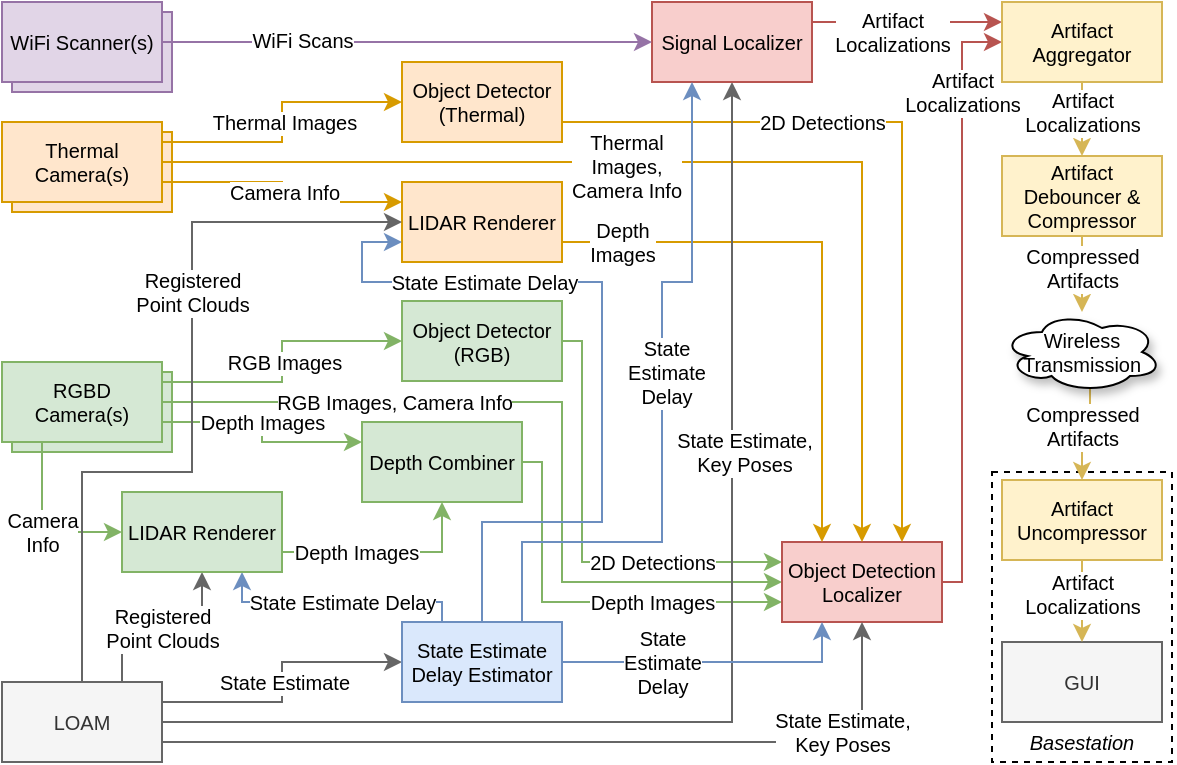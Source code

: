<mxfile version="11.3.0" type="device" pages="1"><diagram id="cnHpFSgp9i69clA_ceup" name="Page-1"><mxGraphModel dx="670" dy="399" grid="1" gridSize="5" guides="1" tooltips="1" connect="1" arrows="1" fold="1" page="1" pageScale="1" pageWidth="600" pageHeight="400" math="0" shadow="0"><root><mxCell id="0"/><mxCell id="1" parent="0"/><mxCell id="I4gqz4e3EEGQz_zPMsGr-163" value="" style="rounded=0;whiteSpace=wrap;html=1;shadow=0;glass=0;comic=0;fontFamily=Helvetica;fontSize=10;fillColor=none;dashed=1;" parent="1" vertex="1"><mxGeometry x="505" y="245" width="90" height="145" as="geometry"/></mxCell><mxCell id="I4gqz4e3EEGQz_zPMsGr-152" value="" style="rounded=0;whiteSpace=wrap;html=1;glass=0;shadow=0;comic=0;fontSize=10;fillColor=#d5e8d4;strokeColor=#82b366;fontFamily=Helvetica;" parent="1" vertex="1"><mxGeometry x="15" y="195" width="80" height="40" as="geometry"/></mxCell><mxCell id="I4gqz4e3EEGQz_zPMsGr-151" value="" style="rounded=0;whiteSpace=wrap;html=1;glass=0;shadow=0;comic=0;fontSize=10;fillColor=#ffe6cc;strokeColor=#d79b00;fontFamily=Helvetica;" parent="1" vertex="1"><mxGeometry x="15" y="75" width="80" height="40" as="geometry"/></mxCell><mxCell id="I4gqz4e3EEGQz_zPMsGr-150" value="" style="rounded=0;whiteSpace=wrap;html=1;glass=0;shadow=0;comic=0;fontSize=10;fillColor=#e1d5e7;strokeColor=#9673a6;fontFamily=Helvetica;" parent="1" vertex="1"><mxGeometry x="15" y="15" width="80" height="40" as="geometry"/></mxCell><mxCell id="I4gqz4e3EEGQz_zPMsGr-103" style="edgeStyle=orthogonalEdgeStyle;rounded=0;orthogonalLoop=1;jettySize=auto;html=1;exitX=0.25;exitY=1;exitDx=0;exitDy=0;fontSize=10;entryX=0;entryY=0.5;entryDx=0;entryDy=0;fillColor=#d5e8d4;strokeColor=#82b366;fontFamily=Helvetica;" parent="1" source="I4gqz4e3EEGQz_zPMsGr-1" target="I4gqz4e3EEGQz_zPMsGr-99" edge="1"><mxGeometry relative="1" as="geometry"/></mxCell><mxCell id="I4gqz4e3EEGQz_zPMsGr-105" value="Camera&lt;br style=&quot;font-size: 10px;&quot;&gt;Info" style="text;html=1;resizable=0;points=[];align=center;verticalAlign=middle;labelBackgroundColor=#ffffff;fontSize=10;fontFamily=Helvetica;labelBorderColor=none;" parent="I4gqz4e3EEGQz_zPMsGr-103" vertex="1" connectable="0"><mxGeometry x="-0.293" y="1" relative="1" as="geometry"><mxPoint x="-1" y="15" as="offset"/></mxGeometry></mxCell><mxCell id="I4gqz4e3EEGQz_zPMsGr-106" style="edgeStyle=orthogonalEdgeStyle;rounded=0;orthogonalLoop=1;jettySize=auto;html=1;exitX=1;exitY=0.25;exitDx=0;exitDy=0;fontSize=10;fillColor=#d5e8d4;strokeColor=#82b366;fontFamily=Helvetica;" parent="1" source="I4gqz4e3EEGQz_zPMsGr-1" target="I4gqz4e3EEGQz_zPMsGr-2" edge="1"><mxGeometry relative="1" as="geometry"/></mxCell><mxCell id="I4gqz4e3EEGQz_zPMsGr-107" value="RGB Images" style="text;html=1;resizable=0;points=[];align=center;verticalAlign=middle;labelBackgroundColor=#ffffff;fontSize=10;fontFamily=Helvetica;labelBorderColor=none;" parent="I4gqz4e3EEGQz_zPMsGr-106" vertex="1" connectable="0"><mxGeometry x="0.712" y="1" relative="1" as="geometry"><mxPoint x="-39.5" y="11.5" as="offset"/></mxGeometry></mxCell><mxCell id="I4gqz4e3EEGQz_zPMsGr-108" style="edgeStyle=orthogonalEdgeStyle;rounded=0;orthogonalLoop=1;jettySize=auto;html=1;exitX=1;exitY=0.75;exitDx=0;exitDy=0;entryX=0;entryY=0.25;entryDx=0;entryDy=0;fontSize=10;fillColor=#d5e8d4;strokeColor=#82b366;fontFamily=Helvetica;" parent="1" source="I4gqz4e3EEGQz_zPMsGr-1" target="I4gqz4e3EEGQz_zPMsGr-3" edge="1"><mxGeometry relative="1" as="geometry"/></mxCell><mxCell id="I4gqz4e3EEGQz_zPMsGr-109" value="Depth Images" style="text;html=1;resizable=0;points=[];align=center;verticalAlign=middle;labelBackgroundColor=#ffffff;fontSize=10;fontFamily=Helvetica;labelBorderColor=none;" parent="I4gqz4e3EEGQz_zPMsGr-108" vertex="1" connectable="0"><mxGeometry x="0.283" y="1" relative="1" as="geometry"><mxPoint x="-10.5" y="-9" as="offset"/></mxGeometry></mxCell><mxCell id="I4gqz4e3EEGQz_zPMsGr-110" style="edgeStyle=orthogonalEdgeStyle;rounded=0;orthogonalLoop=1;jettySize=auto;html=1;exitX=1;exitY=0.5;exitDx=0;exitDy=0;entryX=0;entryY=0.5;entryDx=0;entryDy=0;fontSize=10;fillColor=#d5e8d4;strokeColor=#82b366;fontFamily=Helvetica;" parent="1" source="I4gqz4e3EEGQz_zPMsGr-1" target="I4gqz4e3EEGQz_zPMsGr-4" edge="1"><mxGeometry relative="1" as="geometry"><Array as="points"><mxPoint x="290" y="210"/><mxPoint x="290" y="300"/></Array></mxGeometry></mxCell><mxCell id="I4gqz4e3EEGQz_zPMsGr-115" value="RGB Images, Camera Info" style="text;html=1;resizable=0;points=[];align=center;verticalAlign=middle;labelBackgroundColor=#ffffff;fontSize=10;fontFamily=Helvetica;labelBorderColor=none;" parent="I4gqz4e3EEGQz_zPMsGr-110" vertex="1" connectable="0"><mxGeometry x="-0.402" y="-1" relative="1" as="geometry"><mxPoint x="-3.5" y="-1" as="offset"/></mxGeometry></mxCell><mxCell id="I4gqz4e3EEGQz_zPMsGr-1" value="RGBD Camera(s)" style="rounded=0;whiteSpace=wrap;html=1;glass=0;shadow=0;comic=0;fontSize=10;fillColor=#d5e8d4;strokeColor=#82b366;fontFamily=Helvetica;" parent="1" vertex="1"><mxGeometry x="10" y="190" width="80" height="40" as="geometry"/></mxCell><mxCell id="I4gqz4e3EEGQz_zPMsGr-112" style="edgeStyle=orthogonalEdgeStyle;rounded=0;orthogonalLoop=1;jettySize=auto;html=1;exitX=1;exitY=0.5;exitDx=0;exitDy=0;entryX=0;entryY=0.25;entryDx=0;entryDy=0;fontSize=10;fillColor=#d5e8d4;strokeColor=#82b366;fontFamily=Helvetica;" parent="1" source="I4gqz4e3EEGQz_zPMsGr-2" target="I4gqz4e3EEGQz_zPMsGr-4" edge="1"><mxGeometry relative="1" as="geometry"><Array as="points"><mxPoint x="300" y="180"/><mxPoint x="300" y="290"/></Array></mxGeometry></mxCell><mxCell id="I4gqz4e3EEGQz_zPMsGr-113" value="2D Detections" style="text;html=1;resizable=0;points=[];align=center;verticalAlign=middle;labelBackgroundColor=#ffffff;fontSize=10;fontFamily=Helvetica;labelBorderColor=none;" parent="I4gqz4e3EEGQz_zPMsGr-112" vertex="1" connectable="0"><mxGeometry x="0.278" y="1" relative="1" as="geometry"><mxPoint x="14.5" y="1" as="offset"/></mxGeometry></mxCell><mxCell id="I4gqz4e3EEGQz_zPMsGr-2" value="Object Detector (RGB)" style="rounded=0;whiteSpace=wrap;html=1;glass=0;shadow=0;comic=0;fontSize=10;fillColor=#d5e8d4;strokeColor=#82b366;fontFamily=Helvetica;" parent="1" vertex="1"><mxGeometry x="210" y="159.5" width="80" height="40" as="geometry"/></mxCell><mxCell id="I4gqz4e3EEGQz_zPMsGr-111" style="edgeStyle=orthogonalEdgeStyle;rounded=0;orthogonalLoop=1;jettySize=auto;html=1;exitX=1;exitY=0.5;exitDx=0;exitDy=0;entryX=0;entryY=0.75;entryDx=0;entryDy=0;fontSize=10;fillColor=#d5e8d4;strokeColor=#82b366;fontFamily=Helvetica;" parent="1" source="I4gqz4e3EEGQz_zPMsGr-3" target="I4gqz4e3EEGQz_zPMsGr-4" edge="1"><mxGeometry relative="1" as="geometry"><Array as="points"><mxPoint x="280" y="240"/><mxPoint x="280" y="310"/></Array></mxGeometry></mxCell><mxCell id="I4gqz4e3EEGQz_zPMsGr-116" value="Depth Images" style="text;html=1;resizable=0;points=[];align=center;verticalAlign=middle;labelBackgroundColor=#ffffff;fontSize=10;fontFamily=Helvetica;labelBorderColor=none;" parent="I4gqz4e3EEGQz_zPMsGr-111" vertex="1" connectable="0"><mxGeometry x="0.479" y="1" relative="1" as="geometry"><mxPoint x="-13" y="1" as="offset"/></mxGeometry></mxCell><mxCell id="I4gqz4e3EEGQz_zPMsGr-3" value="Depth Combiner" style="rounded=0;whiteSpace=wrap;html=1;glass=0;shadow=0;comic=0;fontSize=10;fillColor=#d5e8d4;strokeColor=#82b366;fontFamily=Helvetica;" parent="1" vertex="1"><mxGeometry x="190" y="220" width="80" height="40" as="geometry"/></mxCell><mxCell id="I4gqz4e3EEGQz_zPMsGr-136" style="edgeStyle=orthogonalEdgeStyle;rounded=0;orthogonalLoop=1;jettySize=auto;html=1;exitX=1;exitY=0.5;exitDx=0;exitDy=0;entryX=0;entryY=0.5;entryDx=0;entryDy=0;fontSize=10;fillColor=#f8cecc;strokeColor=#b85450;fontFamily=Helvetica;" parent="1" source="I4gqz4e3EEGQz_zPMsGr-4" target="I4gqz4e3EEGQz_zPMsGr-12" edge="1"><mxGeometry relative="1" as="geometry"><Array as="points"><mxPoint x="490" y="300"/><mxPoint x="490" y="30"/></Array></mxGeometry></mxCell><mxCell id="I4gqz4e3EEGQz_zPMsGr-137" value="Artifact&lt;br style=&quot;font-size: 10px;&quot;&gt;Localizations" style="text;html=1;resizable=0;points=[];align=center;verticalAlign=middle;labelBackgroundColor=#ffffff;fontSize=10;fontFamily=Helvetica;labelBorderColor=none;" parent="I4gqz4e3EEGQz_zPMsGr-136" vertex="1" connectable="0"><mxGeometry x="0.397" relative="1" as="geometry"><mxPoint y="-45.5" as="offset"/></mxGeometry></mxCell><mxCell id="I4gqz4e3EEGQz_zPMsGr-4" value="Object Detection Localizer" style="rounded=0;whiteSpace=wrap;html=1;glass=0;shadow=0;comic=0;fontSize=10;fillColor=#f8cecc;strokeColor=#b85450;fontFamily=Helvetica;" parent="1" vertex="1"><mxGeometry x="400" y="280" width="80" height="40" as="geometry"/></mxCell><mxCell id="I4gqz4e3EEGQz_zPMsGr-92" style="edgeStyle=orthogonalEdgeStyle;rounded=0;orthogonalLoop=1;jettySize=auto;html=1;exitX=1;exitY=0.25;exitDx=0;exitDy=0;fontSize=10;fillColor=#ffe6cc;strokeColor=#d79b00;fontFamily=Helvetica;" parent="1" source="I4gqz4e3EEGQz_zPMsGr-5" target="I4gqz4e3EEGQz_zPMsGr-6" edge="1"><mxGeometry relative="1" as="geometry"><Array as="points"/></mxGeometry></mxCell><mxCell id="I4gqz4e3EEGQz_zPMsGr-93" value="Thermal Images" style="text;html=1;resizable=0;points=[];align=center;verticalAlign=middle;labelBackgroundColor=#ffffff;fontSize=10;fontFamily=Helvetica;labelBorderColor=none;" parent="I4gqz4e3EEGQz_zPMsGr-92" vertex="1" connectable="0"><mxGeometry x="0.348" y="-1" relative="1" as="geometry"><mxPoint x="-14" y="9" as="offset"/></mxGeometry></mxCell><mxCell id="I4gqz4e3EEGQz_zPMsGr-94" style="edgeStyle=orthogonalEdgeStyle;rounded=0;orthogonalLoop=1;jettySize=auto;html=1;exitX=1;exitY=0.75;exitDx=0;exitDy=0;fontSize=10;entryX=0;entryY=0.25;entryDx=0;entryDy=0;fillColor=#ffe6cc;strokeColor=#d79b00;fontFamily=Helvetica;" parent="1" source="I4gqz4e3EEGQz_zPMsGr-5" target="I4gqz4e3EEGQz_zPMsGr-7" edge="1"><mxGeometry relative="1" as="geometry"><Array as="points"><mxPoint x="150" y="100"/><mxPoint x="150" y="110"/></Array></mxGeometry></mxCell><mxCell id="I4gqz4e3EEGQz_zPMsGr-95" value="Camera Info" style="text;html=1;resizable=0;points=[];align=center;verticalAlign=middle;labelBackgroundColor=#ffffff;fontSize=10;fontFamily=Helvetica;labelBorderColor=none;" parent="I4gqz4e3EEGQz_zPMsGr-94" vertex="1" connectable="0"><mxGeometry x="0.076" relative="1" as="geometry"><mxPoint x="0.5" y="-5.5" as="offset"/></mxGeometry></mxCell><mxCell id="I4gqz4e3EEGQz_zPMsGr-96" style="edgeStyle=orthogonalEdgeStyle;rounded=0;orthogonalLoop=1;jettySize=auto;html=1;exitX=1;exitY=0.5;exitDx=0;exitDy=0;entryX=0.5;entryY=0;entryDx=0;entryDy=0;fontSize=10;fillColor=#ffe6cc;strokeColor=#d79b00;fontFamily=Helvetica;" parent="1" source="I4gqz4e3EEGQz_zPMsGr-5" target="I4gqz4e3EEGQz_zPMsGr-4" edge="1"><mxGeometry relative="1" as="geometry"/></mxCell><mxCell id="I4gqz4e3EEGQz_zPMsGr-100" value="Thermal&lt;br style=&quot;font-size: 10px;&quot;&gt;Images,&lt;br style=&quot;font-size: 10px;&quot;&gt;Camera Info" style="text;html=1;resizable=0;points=[];align=center;verticalAlign=middle;labelBackgroundColor=#ffffff;fontSize=10;fontFamily=Helvetica;labelBorderColor=none;" parent="I4gqz4e3EEGQz_zPMsGr-96" vertex="1" connectable="0"><mxGeometry x="-0.11" y="1" relative="1" as="geometry"><mxPoint x="-8.5" y="3" as="offset"/></mxGeometry></mxCell><mxCell id="I4gqz4e3EEGQz_zPMsGr-5" value="Thermal Camera(s)" style="rounded=0;whiteSpace=wrap;html=1;glass=0;shadow=0;comic=0;fontSize=10;fillColor=#ffe6cc;strokeColor=#d79b00;fontFamily=Helvetica;" parent="1" vertex="1"><mxGeometry x="10" y="70" width="80" height="40" as="geometry"/></mxCell><mxCell id="I4gqz4e3EEGQz_zPMsGr-97" style="edgeStyle=orthogonalEdgeStyle;rounded=0;orthogonalLoop=1;jettySize=auto;html=1;exitX=1;exitY=0.75;exitDx=0;exitDy=0;entryX=0.75;entryY=0;entryDx=0;entryDy=0;fontSize=10;fillColor=#ffe6cc;strokeColor=#d79b00;fontFamily=Helvetica;" parent="1" source="I4gqz4e3EEGQz_zPMsGr-6" target="I4gqz4e3EEGQz_zPMsGr-4" edge="1"><mxGeometry relative="1" as="geometry"/></mxCell><mxCell id="I4gqz4e3EEGQz_zPMsGr-131" value="2D Detections" style="text;html=1;resizable=0;points=[];align=center;verticalAlign=middle;labelBackgroundColor=#ffffff;fontSize=10;fontFamily=Helvetica;labelBorderColor=none;" parent="I4gqz4e3EEGQz_zPMsGr-97" vertex="1" connectable="0"><mxGeometry x="-0.238" y="1" relative="1" as="geometry"><mxPoint x="-15" y="1" as="offset"/></mxGeometry></mxCell><mxCell id="I4gqz4e3EEGQz_zPMsGr-6" value="Object Detector (Thermal)" style="rounded=0;whiteSpace=wrap;html=1;glass=0;shadow=0;comic=0;fontSize=10;fillColor=#ffe6cc;strokeColor=#d79b00;fontFamily=Helvetica;" parent="1" vertex="1"><mxGeometry x="210" y="40" width="80" height="40" as="geometry"/></mxCell><mxCell id="I4gqz4e3EEGQz_zPMsGr-98" style="edgeStyle=orthogonalEdgeStyle;rounded=0;orthogonalLoop=1;jettySize=auto;html=1;exitX=1;exitY=0.75;exitDx=0;exitDy=0;entryX=0.25;entryY=0;entryDx=0;entryDy=0;fontSize=10;fillColor=#ffe6cc;strokeColor=#d79b00;fontFamily=Helvetica;" parent="1" source="I4gqz4e3EEGQz_zPMsGr-7" target="I4gqz4e3EEGQz_zPMsGr-4" edge="1"><mxGeometry relative="1" as="geometry"/></mxCell><mxCell id="I4gqz4e3EEGQz_zPMsGr-162" value="Depth&lt;br&gt;Images" style="text;html=1;resizable=0;points=[];align=center;verticalAlign=middle;labelBackgroundColor=#ffffff;fontSize=10;fontFamily=Helvetica;labelBorderColor=none;" parent="I4gqz4e3EEGQz_zPMsGr-98" vertex="1" connectable="0"><mxGeometry x="-0.776" y="1" relative="1" as="geometry"><mxPoint x="-1.5" y="1" as="offset"/></mxGeometry></mxCell><mxCell id="I4gqz4e3EEGQz_zPMsGr-7" value="LIDAR Renderer" style="rounded=0;whiteSpace=wrap;html=1;glass=0;shadow=0;comic=0;fontSize=10;fillColor=#ffe6cc;strokeColor=#d79b00;fontFamily=Helvetica;" parent="1" vertex="1"><mxGeometry x="210" y="100" width="80" height="40" as="geometry"/></mxCell><mxCell id="I4gqz4e3EEGQz_zPMsGr-86" style="edgeStyle=orthogonalEdgeStyle;rounded=0;orthogonalLoop=1;jettySize=auto;html=1;exitX=1;exitY=0.75;exitDx=0;exitDy=0;fontSize=10;fillColor=#f5f5f5;strokeColor=#666666;fontFamily=Helvetica;" parent="1" source="I4gqz4e3EEGQz_zPMsGr-8" target="I4gqz4e3EEGQz_zPMsGr-4" edge="1"><mxGeometry relative="1" as="geometry"/></mxCell><mxCell id="I4gqz4e3EEGQz_zPMsGr-87" value="State Estimate,&lt;br style=&quot;font-size: 10px;&quot;&gt;Key Poses" style="text;html=1;resizable=0;points=[];align=center;verticalAlign=middle;labelBackgroundColor=#ffffff;fontSize=10;fontFamily=Helvetica;labelBorderColor=none;" parent="I4gqz4e3EEGQz_zPMsGr-86" vertex="1" connectable="0"><mxGeometry x="0.142" y="1" relative="1" as="geometry"><mxPoint x="106" y="-4.5" as="offset"/></mxGeometry></mxCell><mxCell id="I4gqz4e3EEGQz_zPMsGr-88" style="edgeStyle=orthogonalEdgeStyle;rounded=0;orthogonalLoop=1;jettySize=auto;html=1;exitX=1;exitY=0.5;exitDx=0;exitDy=0;fontSize=10;fillColor=#f5f5f5;strokeColor=#666666;entryX=0.5;entryY=1;entryDx=0;entryDy=0;fontFamily=Helvetica;" parent="1" source="I4gqz4e3EEGQz_zPMsGr-8" target="I4gqz4e3EEGQz_zPMsGr-9" edge="1"><mxGeometry relative="1" as="geometry"><Array as="points"><mxPoint x="375" y="370"/></Array></mxGeometry></mxCell><mxCell id="I4gqz4e3EEGQz_zPMsGr-89" value="State Estimate,&lt;br style=&quot;font-size: 10px;&quot;&gt;Key Poses" style="text;html=1;resizable=0;points=[];align=center;verticalAlign=middle;labelBackgroundColor=#ffffff;fontSize=10;fontFamily=Helvetica;labelBorderColor=none;" parent="I4gqz4e3EEGQz_zPMsGr-88" vertex="1" connectable="0"><mxGeometry x="-0.303" y="1" relative="1" as="geometry"><mxPoint x="79.5" y="-134" as="offset"/></mxGeometry></mxCell><mxCell id="I4gqz4e3EEGQz_zPMsGr-101" style="edgeStyle=orthogonalEdgeStyle;rounded=0;orthogonalLoop=1;jettySize=auto;html=1;exitX=0.75;exitY=0;exitDx=0;exitDy=0;fontSize=10;fillColor=#f5f5f5;strokeColor=#666666;fontFamily=Helvetica;" parent="1" source="I4gqz4e3EEGQz_zPMsGr-8" target="I4gqz4e3EEGQz_zPMsGr-99" edge="1"><mxGeometry relative="1" as="geometry"/></mxCell><mxCell id="I4gqz4e3EEGQz_zPMsGr-102" value="Registered&lt;br style=&quot;font-size: 10px;&quot;&gt;Point Clouds" style="text;html=1;resizable=0;points=[];align=center;verticalAlign=middle;labelBackgroundColor=#ffffff;fontSize=10;fontFamily=Helvetica;labelBorderColor=none;" parent="I4gqz4e3EEGQz_zPMsGr-101" vertex="1" connectable="0"><mxGeometry x="0.327" y="-1" relative="1" as="geometry"><mxPoint x="-15.5" y="-1" as="offset"/></mxGeometry></mxCell><mxCell id="I4gqz4e3EEGQz_zPMsGr-117" style="edgeStyle=orthogonalEdgeStyle;rounded=0;orthogonalLoop=1;jettySize=auto;html=1;exitX=0.5;exitY=0;exitDx=0;exitDy=0;fontSize=10;fillColor=#f5f5f5;strokeColor=#666666;fontFamily=Helvetica;" parent="1" source="I4gqz4e3EEGQz_zPMsGr-8" edge="1"><mxGeometry relative="1" as="geometry"><mxPoint x="210" y="120" as="targetPoint"/><Array as="points"><mxPoint x="50" y="245"/><mxPoint x="105" y="245"/><mxPoint x="105" y="120"/></Array></mxGeometry></mxCell><mxCell id="I4gqz4e3EEGQz_zPMsGr-118" value="Registered&lt;br style=&quot;font-size: 10px;&quot;&gt;Point Clouds" style="text;html=1;resizable=0;points=[];align=center;verticalAlign=middle;labelBackgroundColor=#ffffff;fontSize=10;fontFamily=Helvetica;labelBorderColor=none;" parent="I4gqz4e3EEGQz_zPMsGr-117" vertex="1" connectable="0"><mxGeometry x="-0.648" y="3" relative="1" as="geometry"><mxPoint x="58" y="-126.5" as="offset"/></mxGeometry></mxCell><mxCell id="I4gqz4e3EEGQz_zPMsGr-122" style="edgeStyle=orthogonalEdgeStyle;rounded=0;orthogonalLoop=1;jettySize=auto;html=1;exitX=1;exitY=0.25;exitDx=0;exitDy=0;entryX=0;entryY=0.5;entryDx=0;entryDy=0;fontSize=10;fillColor=#f5f5f5;strokeColor=#666666;fontFamily=Helvetica;" parent="1" source="I4gqz4e3EEGQz_zPMsGr-8" target="I4gqz4e3EEGQz_zPMsGr-10" edge="1"><mxGeometry relative="1" as="geometry"/></mxCell><mxCell id="I4gqz4e3EEGQz_zPMsGr-123" value="State Estimate" style="text;html=1;resizable=0;points=[];align=center;verticalAlign=middle;labelBackgroundColor=#ffffff;fontSize=10;fontFamily=Helvetica;labelBorderColor=none;" parent="I4gqz4e3EEGQz_zPMsGr-122" vertex="1" connectable="0"><mxGeometry x="0.734" y="-1" relative="1" as="geometry"><mxPoint x="-41" y="9" as="offset"/></mxGeometry></mxCell><mxCell id="I4gqz4e3EEGQz_zPMsGr-8" value="LOAM" style="rounded=0;whiteSpace=wrap;html=1;glass=0;shadow=0;comic=0;fontSize=10;fillColor=#f5f5f5;strokeColor=#666666;fontFamily=Helvetica;fontColor=#333333;" parent="1" vertex="1"><mxGeometry x="10" y="350" width="80" height="40" as="geometry"/></mxCell><mxCell id="I4gqz4e3EEGQz_zPMsGr-134" style="edgeStyle=orthogonalEdgeStyle;rounded=0;orthogonalLoop=1;jettySize=auto;html=1;exitX=1;exitY=0.25;exitDx=0;exitDy=0;entryX=0;entryY=0.25;entryDx=0;entryDy=0;fontSize=10;fillColor=#f8cecc;strokeColor=#b85450;fontFamily=Helvetica;" parent="1" source="I4gqz4e3EEGQz_zPMsGr-9" target="I4gqz4e3EEGQz_zPMsGr-12" edge="1"><mxGeometry relative="1" as="geometry"/></mxCell><mxCell id="I4gqz4e3EEGQz_zPMsGr-135" value="Artifact&lt;br style=&quot;font-size: 10px;&quot;&gt;Localizations" style="text;html=1;resizable=0;points=[];align=center;verticalAlign=middle;labelBackgroundColor=#ffffff;fontSize=10;fontFamily=Helvetica;labelBorderColor=none;" parent="I4gqz4e3EEGQz_zPMsGr-134" vertex="1" connectable="0"><mxGeometry x="0.302" relative="1" as="geometry"><mxPoint x="-22" y="5" as="offset"/></mxGeometry></mxCell><mxCell id="I4gqz4e3EEGQz_zPMsGr-9" value="Signal Localizer" style="rounded=0;whiteSpace=wrap;html=1;glass=0;shadow=0;comic=0;fontSize=10;fillColor=#f8cecc;strokeColor=#b85450;fontFamily=Helvetica;" parent="1" vertex="1"><mxGeometry x="335" y="10" width="80" height="40" as="geometry"/></mxCell><mxCell id="I4gqz4e3EEGQz_zPMsGr-125" style="edgeStyle=orthogonalEdgeStyle;rounded=0;orthogonalLoop=1;jettySize=auto;html=1;exitX=0.25;exitY=0;exitDx=0;exitDy=0;entryX=0.75;entryY=1;entryDx=0;entryDy=0;fontSize=10;fillColor=#dae8fc;strokeColor=#6c8ebf;fontFamily=Helvetica;" parent="1" source="I4gqz4e3EEGQz_zPMsGr-10" target="I4gqz4e3EEGQz_zPMsGr-99" edge="1"><mxGeometry relative="1" as="geometry"><Array as="points"><mxPoint x="230" y="310"/><mxPoint x="130" y="310"/></Array></mxGeometry></mxCell><mxCell id="I4gqz4e3EEGQz_zPMsGr-126" value="State Estimate Delay" style="text;html=1;resizable=0;points=[];align=center;verticalAlign=middle;labelBackgroundColor=#ffffff;fontSize=10;fontFamily=Helvetica;labelBorderColor=none;" parent="I4gqz4e3EEGQz_zPMsGr-125" vertex="1" connectable="0"><mxGeometry x="0.122" y="1" relative="1" as="geometry"><mxPoint x="10" y="-1" as="offset"/></mxGeometry></mxCell><mxCell id="I4gqz4e3EEGQz_zPMsGr-127" style="edgeStyle=orthogonalEdgeStyle;rounded=0;orthogonalLoop=1;jettySize=auto;html=1;exitX=0.5;exitY=0;exitDx=0;exitDy=0;fontSize=10;entryX=0;entryY=0.75;entryDx=0;entryDy=0;fillColor=#dae8fc;strokeColor=#6c8ebf;fontFamily=Helvetica;" parent="1" source="I4gqz4e3EEGQz_zPMsGr-10" target="I4gqz4e3EEGQz_zPMsGr-7" edge="1"><mxGeometry relative="1" as="geometry"><Array as="points"><mxPoint x="250" y="270"/><mxPoint x="310" y="270"/><mxPoint x="310" y="150"/><mxPoint x="190" y="150"/><mxPoint x="190" y="130"/></Array></mxGeometry></mxCell><mxCell id="I4gqz4e3EEGQz_zPMsGr-128" value="State Estimate Delay" style="text;html=1;resizable=0;points=[];align=center;verticalAlign=middle;labelBackgroundColor=#ffffff;fontSize=10;fontFamily=Helvetica;labelBorderColor=none;" parent="I4gqz4e3EEGQz_zPMsGr-127" vertex="1" connectable="0"><mxGeometry x="0.247" y="-1" relative="1" as="geometry"><mxPoint x="-46.5" y="1" as="offset"/></mxGeometry></mxCell><mxCell id="I4gqz4e3EEGQz_zPMsGr-129" style="edgeStyle=orthogonalEdgeStyle;rounded=0;orthogonalLoop=1;jettySize=auto;html=1;exitX=1;exitY=0.5;exitDx=0;exitDy=0;entryX=0.25;entryY=1;entryDx=0;entryDy=0;fontSize=10;fillColor=#dae8fc;strokeColor=#6c8ebf;fontFamily=Helvetica;" parent="1" source="I4gqz4e3EEGQz_zPMsGr-10" target="I4gqz4e3EEGQz_zPMsGr-4" edge="1"><mxGeometry relative="1" as="geometry"/></mxCell><mxCell id="I4gqz4e3EEGQz_zPMsGr-130" value="State &lt;br style=&quot;font-size: 10px;&quot;&gt;Estimate&lt;br style=&quot;font-size: 10px;&quot;&gt;Delay" style="text;html=1;resizable=0;points=[];align=center;verticalAlign=middle;labelBackgroundColor=#ffffff;fontSize=10;fontFamily=Helvetica;labelBorderColor=none;" parent="I4gqz4e3EEGQz_zPMsGr-129" vertex="1" connectable="0"><mxGeometry x="-0.492" y="1" relative="1" as="geometry"><mxPoint x="12" y="1" as="offset"/></mxGeometry></mxCell><mxCell id="I4gqz4e3EEGQz_zPMsGr-132" style="edgeStyle=orthogonalEdgeStyle;rounded=0;orthogonalLoop=1;jettySize=auto;html=1;exitX=0.75;exitY=0;exitDx=0;exitDy=0;entryX=0.25;entryY=1;entryDx=0;entryDy=0;fontSize=10;fillColor=#dae8fc;strokeColor=#6c8ebf;fontFamily=Helvetica;" parent="1" source="I4gqz4e3EEGQz_zPMsGr-10" target="I4gqz4e3EEGQz_zPMsGr-9" edge="1"><mxGeometry relative="1" as="geometry"><Array as="points"><mxPoint x="270" y="280"/><mxPoint x="340" y="280"/><mxPoint x="340" y="150"/><mxPoint x="355" y="150"/></Array></mxGeometry></mxCell><mxCell id="I4gqz4e3EEGQz_zPMsGr-133" value="State&lt;br style=&quot;font-size: 10px;&quot;&gt;Estimate&lt;br style=&quot;font-size: 10px;&quot;&gt;Delay" style="text;html=1;resizable=0;points=[];align=center;verticalAlign=middle;labelBackgroundColor=#ffffff;fontSize=10;fontFamily=Helvetica;labelBorderColor=none;" parent="I4gqz4e3EEGQz_zPMsGr-132" vertex="1" connectable="0"><mxGeometry x="0.108" y="1" relative="1" as="geometry"><mxPoint x="3" y="1.5" as="offset"/></mxGeometry></mxCell><mxCell id="I4gqz4e3EEGQz_zPMsGr-10" value="State Estimate Delay Estimator" style="rounded=0;whiteSpace=wrap;html=1;glass=0;shadow=0;comic=0;fontSize=10;fillColor=#dae8fc;strokeColor=#6c8ebf;fontFamily=Helvetica;" parent="1" vertex="1"><mxGeometry x="210" y="320" width="80" height="40" as="geometry"/></mxCell><mxCell id="I4gqz4e3EEGQz_zPMsGr-90" style="edgeStyle=orthogonalEdgeStyle;rounded=0;orthogonalLoop=1;jettySize=auto;html=1;exitX=1;exitY=0.5;exitDx=0;exitDy=0;fontSize=10;fillColor=#e1d5e7;strokeColor=#9673a6;fontFamily=Helvetica;" parent="1" source="I4gqz4e3EEGQz_zPMsGr-11" target="I4gqz4e3EEGQz_zPMsGr-9" edge="1"><mxGeometry relative="1" as="geometry"/></mxCell><mxCell id="I4gqz4e3EEGQz_zPMsGr-91" value="WiFi Scans" style="text;html=1;resizable=0;points=[];align=center;verticalAlign=middle;labelBackgroundColor=#ffffff;fontSize=10;fontFamily=Helvetica;labelBorderColor=none;" parent="I4gqz4e3EEGQz_zPMsGr-90" vertex="1" connectable="0"><mxGeometry x="0.309" y="1" relative="1" as="geometry"><mxPoint x="-90.5" as="offset"/></mxGeometry></mxCell><mxCell id="I4gqz4e3EEGQz_zPMsGr-11" value="WiFi Scanner(s)" style="rounded=0;whiteSpace=wrap;html=1;glass=0;shadow=0;comic=0;fontSize=10;fillColor=#e1d5e7;strokeColor=#9673a6;fontFamily=Helvetica;" parent="1" vertex="1"><mxGeometry x="10" y="10" width="80" height="40" as="geometry"/></mxCell><mxCell id="I4gqz4e3EEGQz_zPMsGr-40" style="edgeStyle=orthogonalEdgeStyle;rounded=0;orthogonalLoop=1;jettySize=auto;html=1;exitX=0.5;exitY=1;exitDx=0;exitDy=0;entryX=0.5;entryY=0;entryDx=0;entryDy=0;fontSize=10;fillColor=#fff2cc;strokeColor=#d6b656;fontFamily=Helvetica;" parent="1" source="I4gqz4e3EEGQz_zPMsGr-12" target="I4gqz4e3EEGQz_zPMsGr-13" edge="1"><mxGeometry relative="1" as="geometry"/></mxCell><mxCell id="I4gqz4e3EEGQz_zPMsGr-51" value="Artifact&lt;br style=&quot;font-size: 10px;&quot;&gt;Localizations" style="text;html=1;resizable=0;points=[];align=center;verticalAlign=middle;labelBackgroundColor=#ffffff;fontSize=10;fontFamily=Helvetica;labelBorderColor=none;" parent="I4gqz4e3EEGQz_zPMsGr-40" vertex="1" connectable="0"><mxGeometry x="-0.661" y="2" relative="1" as="geometry"><mxPoint x="-2" y="8" as="offset"/></mxGeometry></mxCell><mxCell id="I4gqz4e3EEGQz_zPMsGr-12" value="Artifact Aggregator" style="rounded=0;whiteSpace=wrap;html=1;glass=0;shadow=0;comic=0;fontSize=10;fillColor=#fff2cc;strokeColor=#d6b656;fontFamily=Helvetica;" parent="1" vertex="1"><mxGeometry x="510" y="10" width="80" height="40" as="geometry"/></mxCell><mxCell id="I4gqz4e3EEGQz_zPMsGr-39" style="edgeStyle=orthogonalEdgeStyle;rounded=0;orthogonalLoop=1;jettySize=auto;html=1;exitX=0.5;exitY=1;exitDx=0;exitDy=0;fontSize=10;fillColor=#fff2cc;strokeColor=#d6b656;fontFamily=Helvetica;" parent="1" source="I4gqz4e3EEGQz_zPMsGr-13" target="I4gqz4e3EEGQz_zPMsGr-156" edge="1"><mxGeometry relative="1" as="geometry"/></mxCell><mxCell id="I4gqz4e3EEGQz_zPMsGr-52" value="Compressed&lt;br&gt;Artifacts" style="text;html=1;resizable=0;points=[];align=center;verticalAlign=middle;labelBackgroundColor=#ffffff;fontSize=10;fontFamily=Helvetica;labelBorderColor=none;" parent="I4gqz4e3EEGQz_zPMsGr-39" vertex="1" connectable="0"><mxGeometry x="-0.293" y="1" relative="1" as="geometry"><mxPoint x="-1" y="1" as="offset"/></mxGeometry></mxCell><mxCell id="I4gqz4e3EEGQz_zPMsGr-13" value="Artifact Debouncer &amp;amp; Compressor" style="rounded=0;whiteSpace=wrap;html=1;glass=0;shadow=0;comic=0;fontSize=10;fillColor=#fff2cc;strokeColor=#d6b656;fontFamily=Helvetica;" parent="1" vertex="1"><mxGeometry x="510" y="87" width="80" height="40" as="geometry"/></mxCell><mxCell id="I4gqz4e3EEGQz_zPMsGr-14" value="GUI" style="rounded=0;whiteSpace=wrap;html=1;glass=0;shadow=0;comic=0;fontSize=10;fontFamily=Helvetica;fillColor=#f5f5f5;strokeColor=#666666;fontColor=#333333;" parent="1" vertex="1"><mxGeometry x="510" y="330" width="80" height="40" as="geometry"/></mxCell><mxCell id="I4gqz4e3EEGQz_zPMsGr-120" style="edgeStyle=orthogonalEdgeStyle;rounded=0;orthogonalLoop=1;jettySize=auto;html=1;exitX=1;exitY=0.75;exitDx=0;exitDy=0;entryX=0.5;entryY=1;entryDx=0;entryDy=0;fontSize=10;fillColor=#d5e8d4;strokeColor=#82b366;fontFamily=Helvetica;" parent="1" source="I4gqz4e3EEGQz_zPMsGr-99" target="I4gqz4e3EEGQz_zPMsGr-3" edge="1"><mxGeometry relative="1" as="geometry"/></mxCell><mxCell id="I4gqz4e3EEGQz_zPMsGr-121" value="Depth Images" style="text;html=1;resizable=0;points=[];align=center;verticalAlign=middle;labelBackgroundColor=#ffffff;fontSize=10;fontFamily=Helvetica;labelBorderColor=none;" parent="I4gqz4e3EEGQz_zPMsGr-120" vertex="1" connectable="0"><mxGeometry x="0.324" y="-2" relative="1" as="geometry"><mxPoint x="-32.5" y="-2" as="offset"/></mxGeometry></mxCell><mxCell id="I4gqz4e3EEGQz_zPMsGr-99" value="LIDAR Renderer" style="rounded=0;whiteSpace=wrap;html=1;glass=0;shadow=0;comic=0;fontSize=10;fillColor=#d5e8d4;strokeColor=#82b366;fontFamily=Helvetica;" parent="1" vertex="1"><mxGeometry x="70" y="255" width="80" height="40" as="geometry"/></mxCell><mxCell id="I4gqz4e3EEGQz_zPMsGr-160" style="edgeStyle=orthogonalEdgeStyle;rounded=0;orthogonalLoop=1;jettySize=auto;html=1;exitX=0.5;exitY=1;exitDx=0;exitDy=0;entryX=0.5;entryY=0;entryDx=0;entryDy=0;fontFamily=Helvetica;fontSize=10;fillColor=#fff2cc;strokeColor=#d6b656;" parent="1" source="I4gqz4e3EEGQz_zPMsGr-153" target="I4gqz4e3EEGQz_zPMsGr-14" edge="1"><mxGeometry relative="1" as="geometry"/></mxCell><mxCell id="I4gqz4e3EEGQz_zPMsGr-161" value="Artifact&lt;br&gt;Localizations" style="text;html=1;resizable=0;points=[];align=center;verticalAlign=middle;labelBackgroundColor=#ffffff;fontSize=10;fontFamily=Helvetica;labelBorderColor=none;" parent="I4gqz4e3EEGQz_zPMsGr-160" vertex="1" connectable="0"><mxGeometry x="-0.299" y="-1" relative="1" as="geometry"><mxPoint x="1" y="2" as="offset"/></mxGeometry></mxCell><mxCell id="I4gqz4e3EEGQz_zPMsGr-153" value="Artifact Uncompressor" style="rounded=0;whiteSpace=wrap;html=1;glass=0;shadow=0;comic=0;fontSize=10;fillColor=#fff2cc;strokeColor=#d6b656;fontFamily=Helvetica;" parent="1" vertex="1"><mxGeometry x="510" y="249" width="80" height="40" as="geometry"/></mxCell><mxCell id="I4gqz4e3EEGQz_zPMsGr-158" style="edgeStyle=orthogonalEdgeStyle;rounded=0;orthogonalLoop=1;jettySize=auto;html=1;exitX=0.55;exitY=0.95;exitDx=0;exitDy=0;exitPerimeter=0;fontFamily=Helvetica;fontSize=10;fillColor=#fff2cc;strokeColor=#d6b656;" parent="1" source="I4gqz4e3EEGQz_zPMsGr-156" target="I4gqz4e3EEGQz_zPMsGr-153" edge="1"><mxGeometry relative="1" as="geometry"/></mxCell><mxCell id="I4gqz4e3EEGQz_zPMsGr-159" value="Compressed&lt;br&gt;Artifacts" style="text;html=1;resizable=0;points=[];align=center;verticalAlign=middle;labelBackgroundColor=#ffffff;fontSize=10;fontFamily=Helvetica;labelBorderColor=none;" parent="I4gqz4e3EEGQz_zPMsGr-158" vertex="1" connectable="0"><mxGeometry x="-0.261" y="1" relative="1" as="geometry"><mxPoint x="-5" as="offset"/></mxGeometry></mxCell><mxCell id="I4gqz4e3EEGQz_zPMsGr-156" value="Wireless Transmission" style="ellipse;shape=cloud;whiteSpace=wrap;html=1;rounded=1;shadow=1;glass=0;comic=0;fontFamily=Helvetica;fontSize=10;" parent="1" vertex="1"><mxGeometry x="510" y="165" width="80" height="40" as="geometry"/></mxCell><mxCell id="I4gqz4e3EEGQz_zPMsGr-164" value="Basestation" style="text;html=1;strokeColor=none;fillColor=none;align=center;verticalAlign=middle;whiteSpace=wrap;rounded=0;shadow=0;glass=0;dashed=1;comic=0;fontFamily=Helvetica;fontSize=10;spacing=0;fontStyle=2" parent="1" vertex="1"><mxGeometry x="510" y="375" width="80" height="10" as="geometry"/></mxCell></root></mxGraphModel></diagram></mxfile>